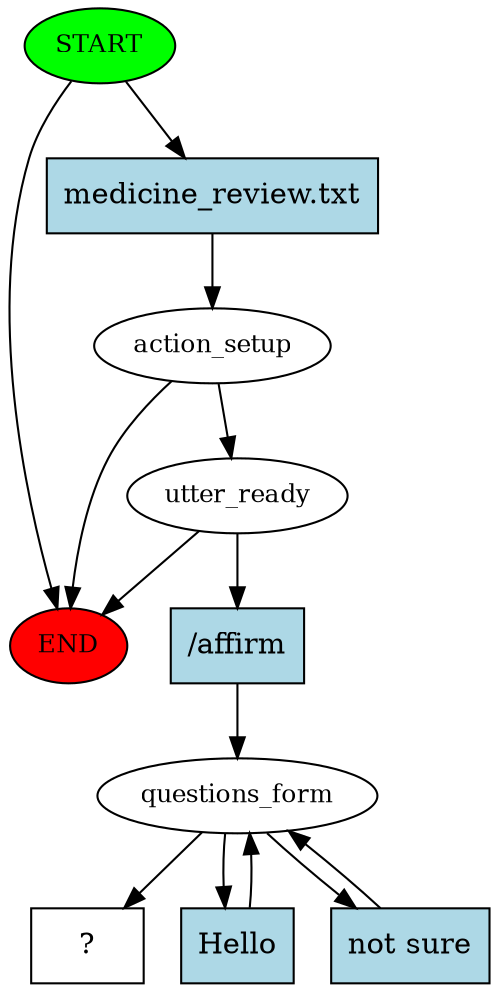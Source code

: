 digraph  {
0 [class="start active", fillcolor=green, fontsize=12, label=START, style=filled];
"-1" [class=end, fillcolor=red, fontsize=12, label=END, style=filled];
1 [class=active, fontsize=12, label=action_setup];
2 [class=active, fontsize=12, label=utter_ready];
6 [class=active, fontsize=12, label=questions_form];
9 [class="intent dashed active", label="  ?  ", shape=rect];
10 [class="intent active", fillcolor=lightblue, label="medicine_review.txt", shape=rect, style=filled];
11 [class="intent active", fillcolor=lightblue, label="/affirm", shape=rect, style=filled];
12 [class="intent active", fillcolor=lightblue, label=Hello, shape=rect, style=filled];
13 [class="intent active", fillcolor=lightblue, label="not sure", shape=rect, style=filled];
0 -> "-1"  [class="", key=NONE, label=""];
0 -> 10  [class=active, key=0];
1 -> 2  [class=active, key=NONE, label=""];
1 -> "-1"  [class="", key=NONE, label=""];
2 -> "-1"  [class="", key=NONE, label=""];
2 -> 11  [class=active, key=0];
6 -> 9  [class=active, key=NONE, label=""];
6 -> 12  [class=active, key=0];
6 -> 13  [class=active, key=0];
10 -> 1  [class=active, key=0];
11 -> 6  [class=active, key=0];
12 -> 6  [class=active, key=0];
13 -> 6  [class=active, key=0];
}
